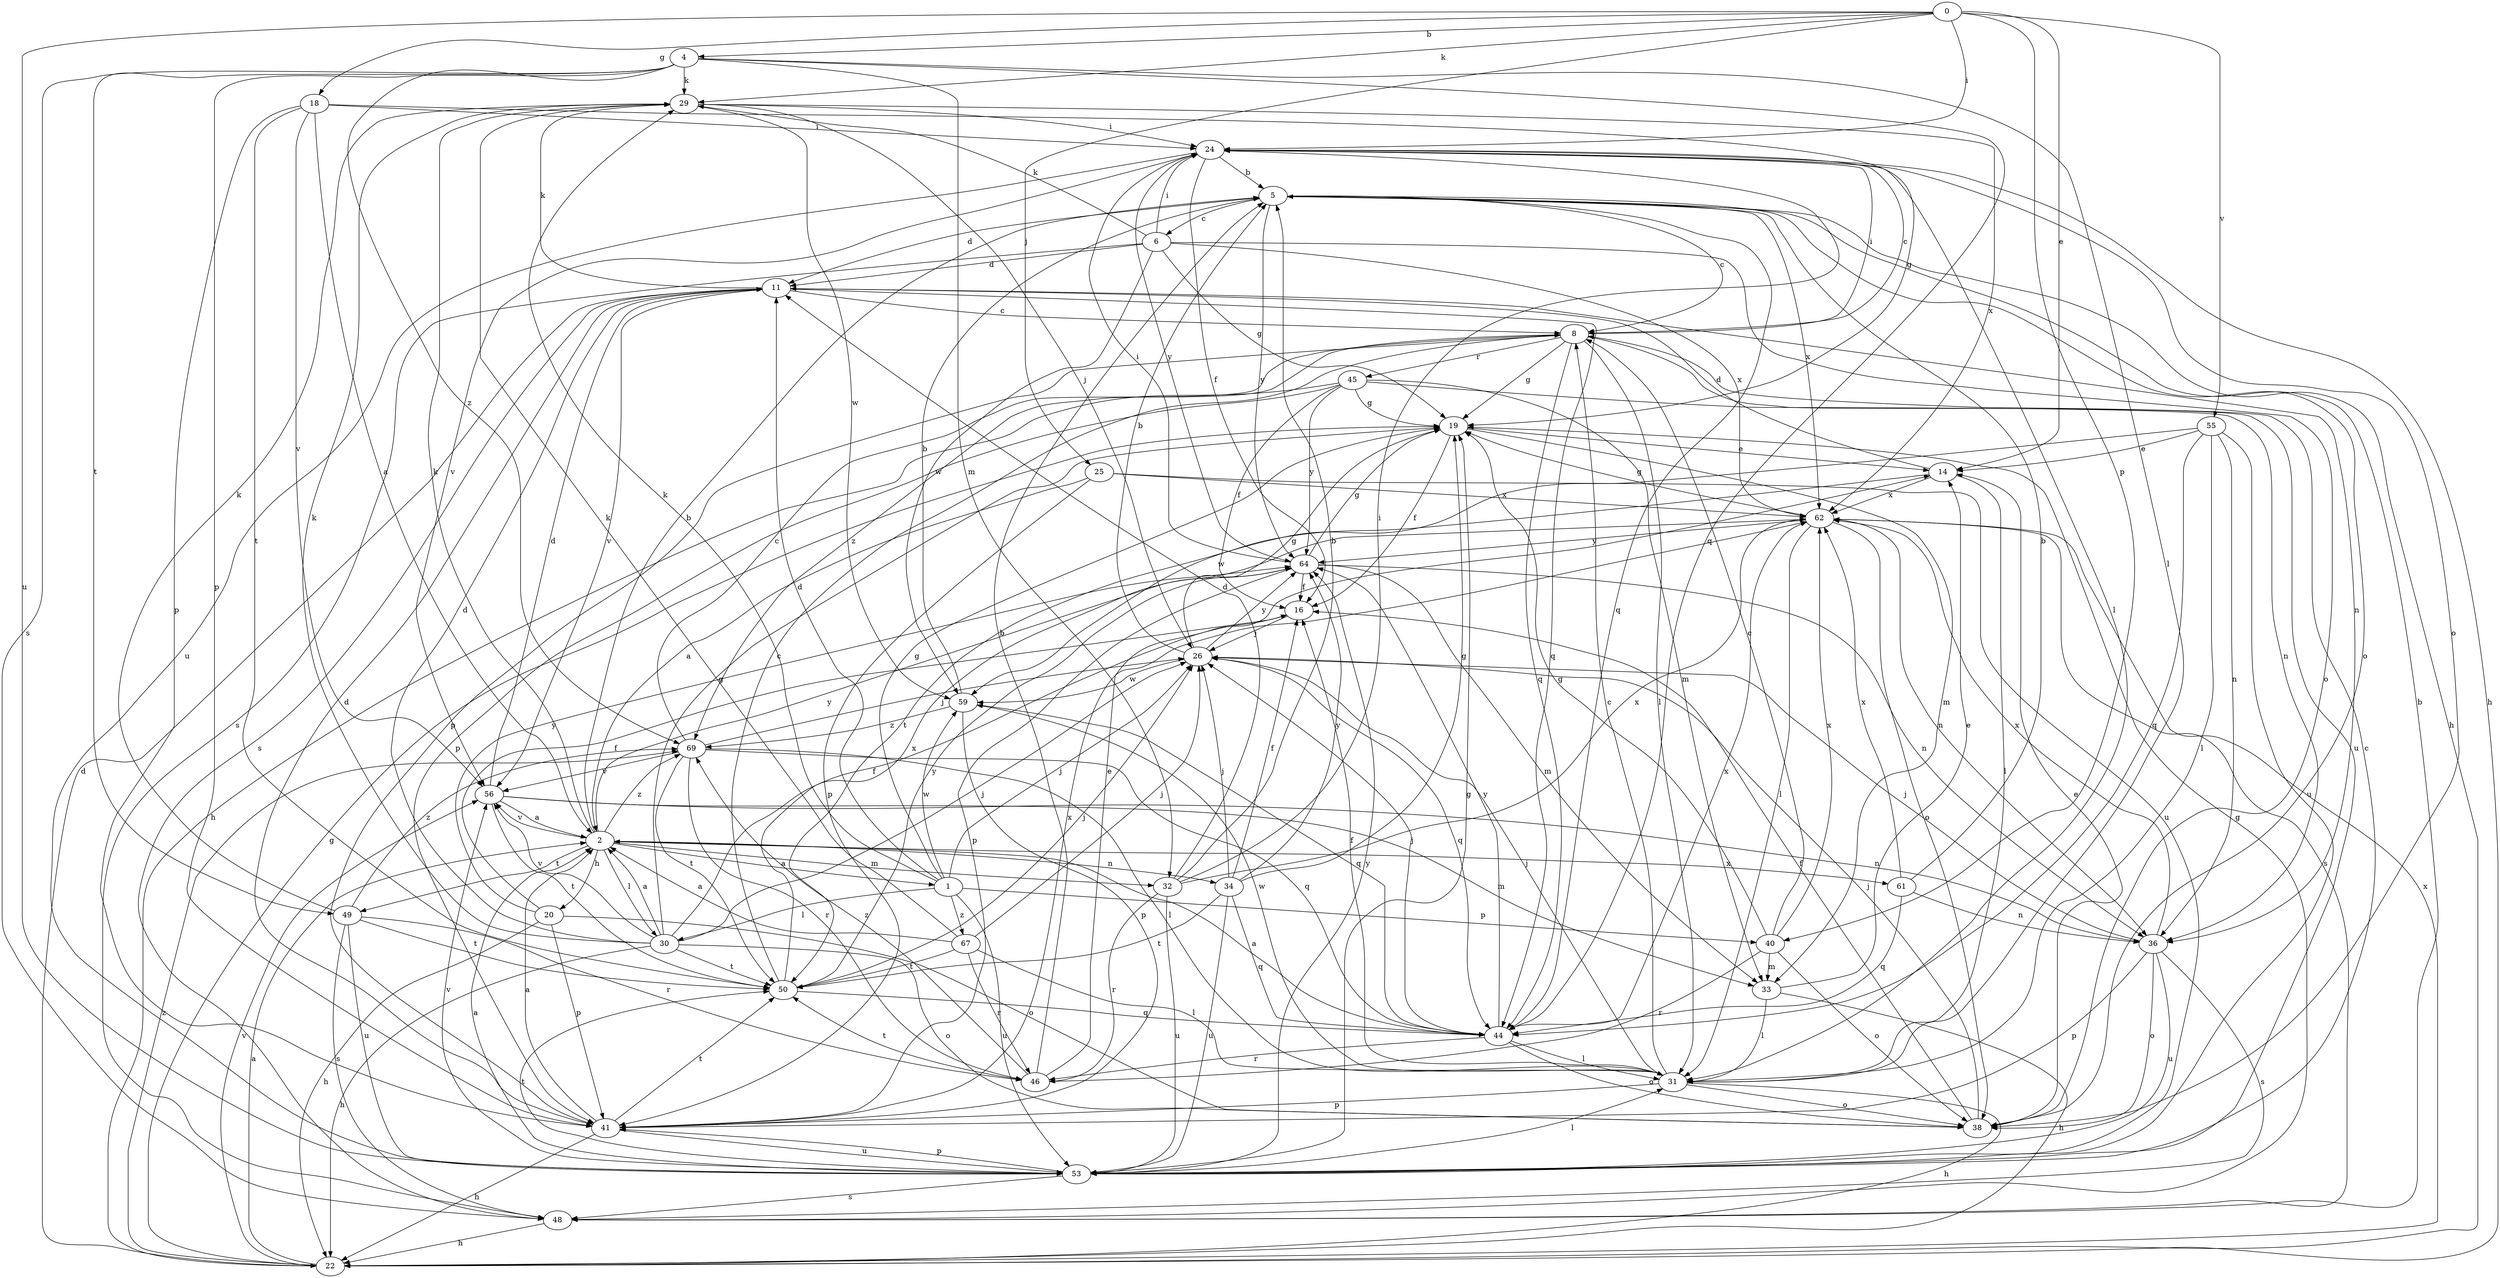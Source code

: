 strict digraph  {
0;
1;
2;
4;
5;
6;
8;
11;
14;
16;
18;
19;
20;
22;
24;
25;
26;
29;
30;
31;
32;
33;
34;
36;
38;
40;
41;
44;
45;
46;
48;
49;
50;
53;
55;
56;
59;
61;
62;
64;
67;
69;
0 -> 4  [label=b];
0 -> 14  [label=e];
0 -> 18  [label=g];
0 -> 24  [label=i];
0 -> 25  [label=j];
0 -> 29  [label=k];
0 -> 40  [label=p];
0 -> 53  [label=u];
0 -> 55  [label=v];
1 -> 11  [label=d];
1 -> 19  [label=g];
1 -> 26  [label=j];
1 -> 29  [label=k];
1 -> 30  [label=l];
1 -> 40  [label=p];
1 -> 53  [label=u];
1 -> 59  [label=w];
1 -> 67  [label=z];
2 -> 1  [label=a];
2 -> 5  [label=b];
2 -> 20  [label=h];
2 -> 29  [label=k];
2 -> 30  [label=l];
2 -> 32  [label=m];
2 -> 34  [label=n];
2 -> 49  [label=t];
2 -> 56  [label=v];
2 -> 61  [label=x];
2 -> 64  [label=y];
2 -> 69  [label=z];
4 -> 29  [label=k];
4 -> 31  [label=l];
4 -> 32  [label=m];
4 -> 41  [label=p];
4 -> 44  [label=q];
4 -> 48  [label=s];
4 -> 49  [label=t];
4 -> 69  [label=z];
5 -> 6  [label=c];
5 -> 8  [label=c];
5 -> 11  [label=d];
5 -> 22  [label=h];
5 -> 38  [label=o];
5 -> 44  [label=q];
5 -> 62  [label=x];
5 -> 64  [label=y];
6 -> 11  [label=d];
6 -> 19  [label=g];
6 -> 24  [label=i];
6 -> 29  [label=k];
6 -> 38  [label=o];
6 -> 48  [label=s];
6 -> 59  [label=w];
6 -> 62  [label=x];
8 -> 19  [label=g];
8 -> 24  [label=i];
8 -> 31  [label=l];
8 -> 41  [label=p];
8 -> 44  [label=q];
8 -> 45  [label=r];
8 -> 53  [label=u];
8 -> 69  [label=z];
11 -> 8  [label=c];
11 -> 29  [label=k];
11 -> 36  [label=n];
11 -> 44  [label=q];
11 -> 48  [label=s];
11 -> 56  [label=v];
14 -> 11  [label=d];
14 -> 31  [label=l];
14 -> 50  [label=t];
14 -> 62  [label=x];
16 -> 26  [label=j];
18 -> 2  [label=a];
18 -> 19  [label=g];
18 -> 24  [label=i];
18 -> 41  [label=p];
18 -> 50  [label=t];
18 -> 56  [label=v];
19 -> 14  [label=e];
19 -> 16  [label=f];
19 -> 33  [label=m];
20 -> 16  [label=f];
20 -> 22  [label=h];
20 -> 38  [label=o];
20 -> 41  [label=p];
20 -> 64  [label=y];
22 -> 2  [label=a];
22 -> 11  [label=d];
22 -> 19  [label=g];
22 -> 56  [label=v];
22 -> 62  [label=x];
22 -> 69  [label=z];
24 -> 5  [label=b];
24 -> 8  [label=c];
24 -> 16  [label=f];
24 -> 22  [label=h];
24 -> 31  [label=l];
24 -> 38  [label=o];
24 -> 53  [label=u];
24 -> 56  [label=v];
24 -> 64  [label=y];
25 -> 2  [label=a];
25 -> 41  [label=p];
25 -> 53  [label=u];
25 -> 62  [label=x];
26 -> 5  [label=b];
26 -> 19  [label=g];
26 -> 44  [label=q];
26 -> 59  [label=w];
26 -> 64  [label=y];
29 -> 24  [label=i];
29 -> 26  [label=j];
29 -> 59  [label=w];
29 -> 62  [label=x];
30 -> 2  [label=a];
30 -> 11  [label=d];
30 -> 16  [label=f];
30 -> 19  [label=g];
30 -> 22  [label=h];
30 -> 26  [label=j];
30 -> 29  [label=k];
30 -> 38  [label=o];
30 -> 50  [label=t];
30 -> 56  [label=v];
31 -> 8  [label=c];
31 -> 16  [label=f];
31 -> 22  [label=h];
31 -> 26  [label=j];
31 -> 38  [label=o];
31 -> 41  [label=p];
31 -> 59  [label=w];
32 -> 5  [label=b];
32 -> 11  [label=d];
32 -> 24  [label=i];
32 -> 46  [label=r];
32 -> 53  [label=u];
32 -> 62  [label=x];
33 -> 14  [label=e];
33 -> 22  [label=h];
33 -> 31  [label=l];
34 -> 16  [label=f];
34 -> 19  [label=g];
34 -> 26  [label=j];
34 -> 44  [label=q];
34 -> 50  [label=t];
34 -> 53  [label=u];
34 -> 64  [label=y];
36 -> 26  [label=j];
36 -> 38  [label=o];
36 -> 41  [label=p];
36 -> 48  [label=s];
36 -> 53  [label=u];
36 -> 62  [label=x];
38 -> 14  [label=e];
38 -> 16  [label=f];
38 -> 26  [label=j];
40 -> 8  [label=c];
40 -> 19  [label=g];
40 -> 33  [label=m];
40 -> 38  [label=o];
40 -> 46  [label=r];
40 -> 62  [label=x];
41 -> 2  [label=a];
41 -> 11  [label=d];
41 -> 22  [label=h];
41 -> 50  [label=t];
41 -> 53  [label=u];
41 -> 62  [label=x];
44 -> 2  [label=a];
44 -> 26  [label=j];
44 -> 31  [label=l];
44 -> 38  [label=o];
44 -> 46  [label=r];
44 -> 62  [label=x];
44 -> 64  [label=y];
45 -> 16  [label=f];
45 -> 19  [label=g];
45 -> 22  [label=h];
45 -> 33  [label=m];
45 -> 36  [label=n];
45 -> 41  [label=p];
45 -> 64  [label=y];
46 -> 5  [label=b];
46 -> 14  [label=e];
46 -> 50  [label=t];
46 -> 69  [label=z];
48 -> 5  [label=b];
48 -> 19  [label=g];
48 -> 22  [label=h];
49 -> 29  [label=k];
49 -> 46  [label=r];
49 -> 48  [label=s];
49 -> 50  [label=t];
49 -> 53  [label=u];
49 -> 69  [label=z];
50 -> 8  [label=c];
50 -> 26  [label=j];
50 -> 44  [label=q];
50 -> 62  [label=x];
50 -> 64  [label=y];
53 -> 2  [label=a];
53 -> 8  [label=c];
53 -> 19  [label=g];
53 -> 31  [label=l];
53 -> 41  [label=p];
53 -> 48  [label=s];
53 -> 50  [label=t];
53 -> 56  [label=v];
53 -> 64  [label=y];
55 -> 14  [label=e];
55 -> 31  [label=l];
55 -> 36  [label=n];
55 -> 44  [label=q];
55 -> 53  [label=u];
55 -> 59  [label=w];
56 -> 2  [label=a];
56 -> 11  [label=d];
56 -> 33  [label=m];
56 -> 36  [label=n];
56 -> 50  [label=t];
59 -> 5  [label=b];
59 -> 41  [label=p];
59 -> 44  [label=q];
59 -> 69  [label=z];
61 -> 5  [label=b];
61 -> 36  [label=n];
61 -> 44  [label=q];
61 -> 62  [label=x];
62 -> 19  [label=g];
62 -> 31  [label=l];
62 -> 36  [label=n];
62 -> 38  [label=o];
62 -> 48  [label=s];
62 -> 64  [label=y];
64 -> 16  [label=f];
64 -> 19  [label=g];
64 -> 24  [label=i];
64 -> 33  [label=m];
64 -> 36  [label=n];
64 -> 41  [label=p];
67 -> 2  [label=a];
67 -> 26  [label=j];
67 -> 29  [label=k];
67 -> 31  [label=l];
67 -> 46  [label=r];
67 -> 50  [label=t];
69 -> 8  [label=c];
69 -> 26  [label=j];
69 -> 31  [label=l];
69 -> 44  [label=q];
69 -> 46  [label=r];
69 -> 50  [label=t];
69 -> 56  [label=v];
}
